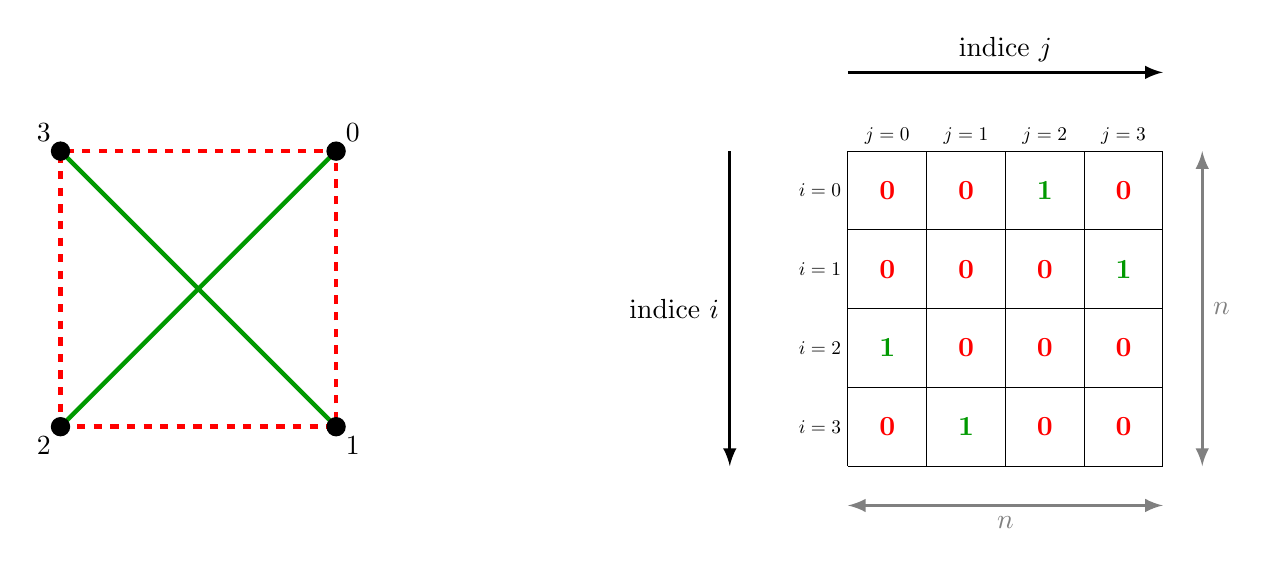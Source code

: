 \begin{tikzpicture}

\begin{scope}[scale=3.5]
\draw[ultra thick,red,dashed]  (0,0)--(1,0)--(1,1)--(0,1)--cycle;
\draw[ultra thick,green!60!black] (1,1)--(0,0);
\draw[ultra thick,green!60!black] (0,1)--(1,0);

\fill[black] (0,0) circle (1pt) node[below left]{2};
 \fill[black] (0,1) circle (1pt) node[above left]{3};
\fill[black] (1,0) circle (1pt) node[below right]{1};
\fill[black] (1,1) circle (1pt) node[above right]{0};
\end{scope}

% Ramsey - Tableau
\begin{scope}[xshift=10cm,yshift=-0.5cm]
\draw (0,0) grid ++(4,4);

\node[red] at (0.5,0.5) {\bf 0};
\node[green!60!black] at (1.5,0.5) {\bf 1};
\node[red] at (2.5,0.5) {\bf 0};
\node[red] at (3.5,0.5) {\bf 0};

\node[green!60!black] at (0.5,1.5) {\bf 1};
\node[red] at (1.5,1.5) {\bf 0};
\node[red] at (2.5,1.5) {\bf 0};
\node[red] at (3.5,1.5) {\bf 0};

\node[red] at (0.5,2.5) {\bf 0};
\node[red] at (1.5,2.5) {\bf 0};
\node[red] at (2.5,2.5) {\bf 0};
\node[green!60!black] at (3.5,2.5) {\bf 1};

\node[red] at (0.5,3.5) {\bf 0};
\node[red] at (1.5,3.5) {\bf 0};
\node[green!60!black] at (2.5,3.5) {\bf 1};
\node[red] at (3.5,3.5) {\bf 0};


%\node at (3,-1.5) {\bf Tableau};

\draw[->,>=latex,very thick]   (0,5)  to node[midway, above] {indice $j$}  ++(4,0) ;
\draw[->,>=latex,very thick]   (-1.5,4)  to node[midway, left] {indice $i$}  ++(0,-4) ;

\node[scale=0.7,above] at (0.5,4) {$j=0$};
\node[scale=0.7,above] at (1.5,4) {$j=1$};
\node[scale=0.7,above] at (2.5,4) {$j=2$};
\node[scale=0.7,above] at (3.5,4) {$j=3$};

\node[scale=0.7,left] at (0,3.5) {$i=0$};
\node[scale=0.7,left] at (0,2.5) {$i=1$};
\node[scale=0.7,left] at (0,1.5) {$i=2$};
\node[scale=0.7,left] at (0,0.5) {$i=3$};


\draw[<->,>=latex,very thick,gray]   (0,-0.5)  to node[midway, below] {$n$}  ++(4,0) ;
\draw[<->,>=latex,very thick,gray]   (4.5,0)  to node[midway, right] {$n$}  ++(0,4) ;

\end{scope}

\end{tikzpicture}